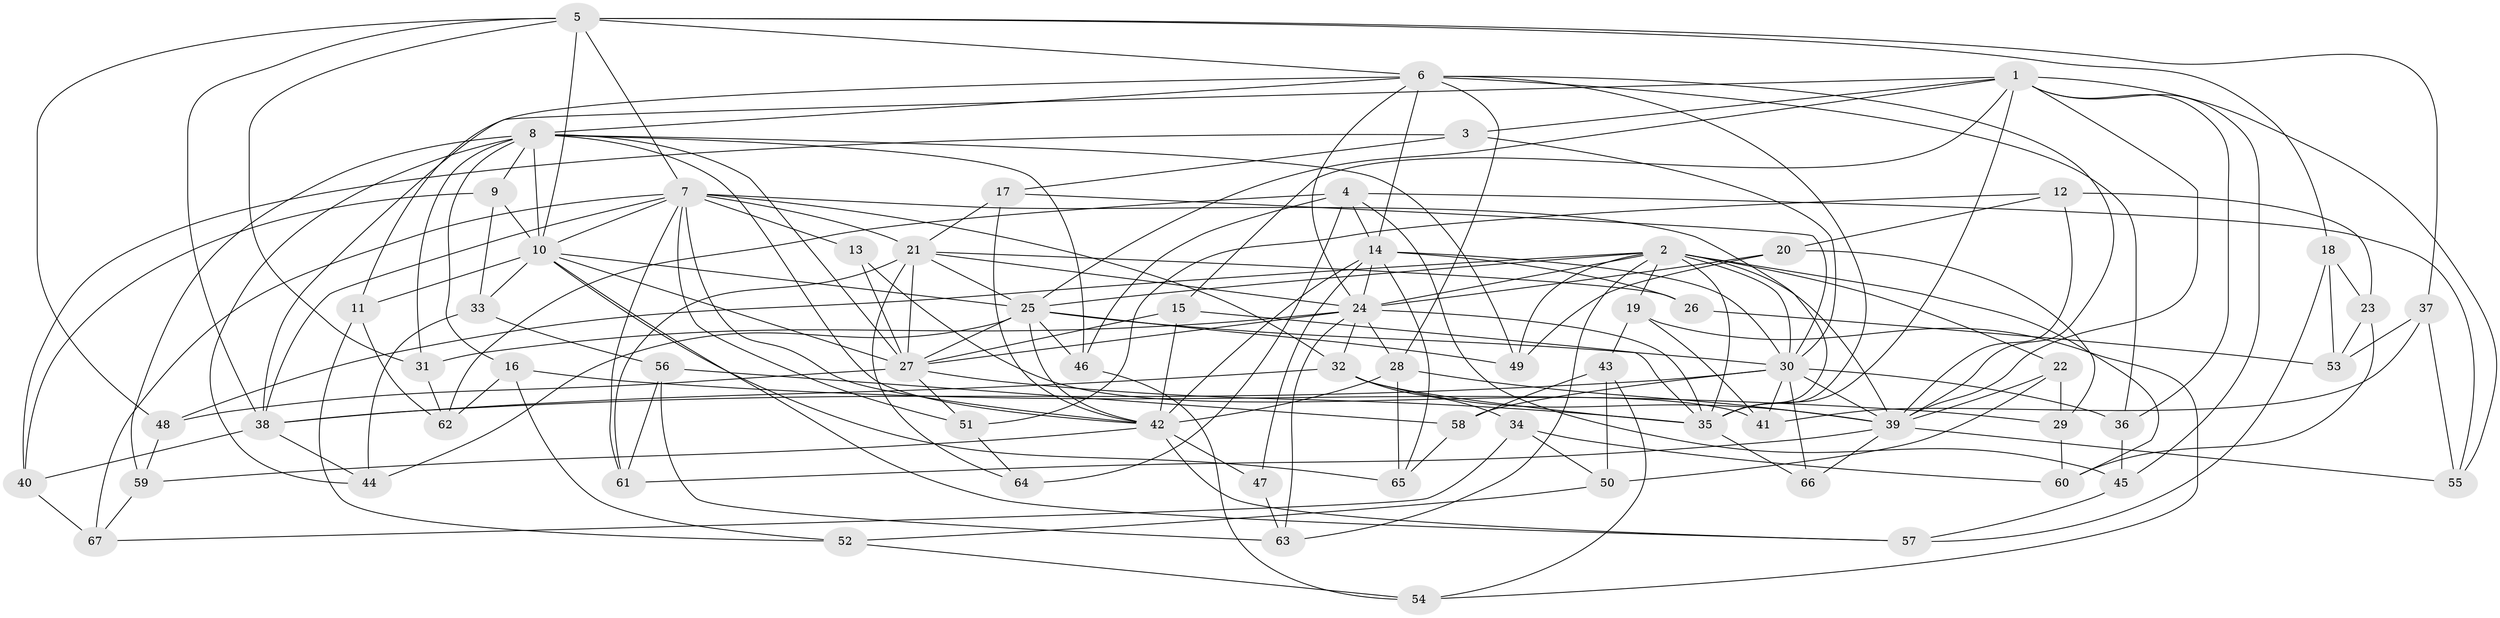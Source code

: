 // original degree distribution, {4: 1.0}
// Generated by graph-tools (version 1.1) at 2025/37/03/09/25 02:37:53]
// undirected, 67 vertices, 182 edges
graph export_dot {
graph [start="1"]
  node [color=gray90,style=filled];
  1;
  2;
  3;
  4;
  5;
  6;
  7;
  8;
  9;
  10;
  11;
  12;
  13;
  14;
  15;
  16;
  17;
  18;
  19;
  20;
  21;
  22;
  23;
  24;
  25;
  26;
  27;
  28;
  29;
  30;
  31;
  32;
  33;
  34;
  35;
  36;
  37;
  38;
  39;
  40;
  41;
  42;
  43;
  44;
  45;
  46;
  47;
  48;
  49;
  50;
  51;
  52;
  53;
  54;
  55;
  56;
  57;
  58;
  59;
  60;
  61;
  62;
  63;
  64;
  65;
  66;
  67;
  1 -- 3 [weight=1.0];
  1 -- 15 [weight=1.0];
  1 -- 25 [weight=2.0];
  1 -- 35 [weight=2.0];
  1 -- 36 [weight=2.0];
  1 -- 38 [weight=1.0];
  1 -- 39 [weight=1.0];
  1 -- 45 [weight=1.0];
  1 -- 55 [weight=1.0];
  2 -- 19 [weight=1.0];
  2 -- 22 [weight=1.0];
  2 -- 24 [weight=1.0];
  2 -- 25 [weight=1.0];
  2 -- 30 [weight=1.0];
  2 -- 35 [weight=1.0];
  2 -- 39 [weight=2.0];
  2 -- 48 [weight=1.0];
  2 -- 49 [weight=1.0];
  2 -- 60 [weight=1.0];
  2 -- 63 [weight=1.0];
  3 -- 17 [weight=1.0];
  3 -- 30 [weight=1.0];
  3 -- 40 [weight=1.0];
  4 -- 14 [weight=2.0];
  4 -- 45 [weight=1.0];
  4 -- 46 [weight=1.0];
  4 -- 55 [weight=1.0];
  4 -- 62 [weight=1.0];
  4 -- 64 [weight=2.0];
  5 -- 6 [weight=1.0];
  5 -- 7 [weight=1.0];
  5 -- 10 [weight=2.0];
  5 -- 18 [weight=1.0];
  5 -- 31 [weight=1.0];
  5 -- 37 [weight=1.0];
  5 -- 38 [weight=2.0];
  5 -- 48 [weight=1.0];
  6 -- 8 [weight=2.0];
  6 -- 11 [weight=1.0];
  6 -- 14 [weight=2.0];
  6 -- 24 [weight=1.0];
  6 -- 28 [weight=1.0];
  6 -- 35 [weight=1.0];
  6 -- 36 [weight=2.0];
  6 -- 39 [weight=1.0];
  7 -- 10 [weight=1.0];
  7 -- 13 [weight=2.0];
  7 -- 21 [weight=1.0];
  7 -- 32 [weight=1.0];
  7 -- 35 [weight=1.0];
  7 -- 38 [weight=1.0];
  7 -- 42 [weight=1.0];
  7 -- 51 [weight=1.0];
  7 -- 61 [weight=1.0];
  7 -- 67 [weight=1.0];
  8 -- 9 [weight=1.0];
  8 -- 10 [weight=1.0];
  8 -- 16 [weight=1.0];
  8 -- 27 [weight=1.0];
  8 -- 31 [weight=1.0];
  8 -- 42 [weight=1.0];
  8 -- 44 [weight=1.0];
  8 -- 46 [weight=1.0];
  8 -- 49 [weight=1.0];
  8 -- 59 [weight=1.0];
  9 -- 10 [weight=1.0];
  9 -- 33 [weight=1.0];
  9 -- 40 [weight=1.0];
  10 -- 11 [weight=1.0];
  10 -- 25 [weight=2.0];
  10 -- 27 [weight=1.0];
  10 -- 33 [weight=1.0];
  10 -- 57 [weight=1.0];
  10 -- 65 [weight=1.0];
  11 -- 52 [weight=1.0];
  11 -- 62 [weight=1.0];
  12 -- 20 [weight=1.0];
  12 -- 23 [weight=1.0];
  12 -- 39 [weight=1.0];
  12 -- 51 [weight=1.0];
  13 -- 27 [weight=1.0];
  13 -- 41 [weight=1.0];
  14 -- 24 [weight=2.0];
  14 -- 26 [weight=2.0];
  14 -- 30 [weight=1.0];
  14 -- 42 [weight=1.0];
  14 -- 47 [weight=1.0];
  14 -- 65 [weight=1.0];
  15 -- 27 [weight=1.0];
  15 -- 35 [weight=1.0];
  15 -- 42 [weight=1.0];
  16 -- 29 [weight=1.0];
  16 -- 52 [weight=1.0];
  16 -- 62 [weight=1.0];
  17 -- 21 [weight=1.0];
  17 -- 30 [weight=1.0];
  17 -- 42 [weight=1.0];
  18 -- 23 [weight=1.0];
  18 -- 53 [weight=1.0];
  18 -- 57 [weight=1.0];
  19 -- 41 [weight=1.0];
  19 -- 43 [weight=1.0];
  19 -- 54 [weight=1.0];
  20 -- 24 [weight=1.0];
  20 -- 29 [weight=1.0];
  20 -- 49 [weight=1.0];
  21 -- 24 [weight=1.0];
  21 -- 25 [weight=1.0];
  21 -- 26 [weight=1.0];
  21 -- 27 [weight=1.0];
  21 -- 61 [weight=1.0];
  21 -- 64 [weight=1.0];
  22 -- 29 [weight=1.0];
  22 -- 39 [weight=1.0];
  22 -- 50 [weight=1.0];
  23 -- 53 [weight=1.0];
  23 -- 60 [weight=1.0];
  24 -- 27 [weight=1.0];
  24 -- 28 [weight=1.0];
  24 -- 31 [weight=1.0];
  24 -- 32 [weight=1.0];
  24 -- 35 [weight=1.0];
  24 -- 63 [weight=1.0];
  25 -- 27 [weight=1.0];
  25 -- 30 [weight=1.0];
  25 -- 42 [weight=1.0];
  25 -- 44 [weight=1.0];
  25 -- 46 [weight=1.0];
  25 -- 49 [weight=1.0];
  26 -- 53 [weight=1.0];
  27 -- 35 [weight=1.0];
  27 -- 48 [weight=1.0];
  27 -- 51 [weight=1.0];
  28 -- 39 [weight=1.0];
  28 -- 42 [weight=2.0];
  28 -- 65 [weight=1.0];
  29 -- 60 [weight=1.0];
  30 -- 36 [weight=1.0];
  30 -- 38 [weight=1.0];
  30 -- 39 [weight=1.0];
  30 -- 41 [weight=1.0];
  30 -- 58 [weight=1.0];
  30 -- 66 [weight=2.0];
  31 -- 62 [weight=1.0];
  32 -- 34 [weight=1.0];
  32 -- 35 [weight=1.0];
  32 -- 38 [weight=1.0];
  32 -- 39 [weight=1.0];
  33 -- 44 [weight=1.0];
  33 -- 56 [weight=1.0];
  34 -- 50 [weight=1.0];
  34 -- 60 [weight=1.0];
  34 -- 67 [weight=1.0];
  35 -- 66 [weight=1.0];
  36 -- 45 [weight=1.0];
  37 -- 41 [weight=1.0];
  37 -- 53 [weight=1.0];
  37 -- 55 [weight=1.0];
  38 -- 40 [weight=1.0];
  38 -- 44 [weight=1.0];
  39 -- 55 [weight=1.0];
  39 -- 61 [weight=1.0];
  39 -- 66 [weight=1.0];
  40 -- 67 [weight=1.0];
  42 -- 47 [weight=2.0];
  42 -- 57 [weight=1.0];
  42 -- 59 [weight=1.0];
  43 -- 50 [weight=1.0];
  43 -- 54 [weight=1.0];
  43 -- 58 [weight=1.0];
  45 -- 57 [weight=1.0];
  46 -- 54 [weight=1.0];
  47 -- 63 [weight=1.0];
  48 -- 59 [weight=1.0];
  50 -- 52 [weight=1.0];
  51 -- 64 [weight=1.0];
  52 -- 54 [weight=1.0];
  56 -- 58 [weight=1.0];
  56 -- 61 [weight=1.0];
  56 -- 63 [weight=1.0];
  58 -- 65 [weight=1.0];
  59 -- 67 [weight=1.0];
}
